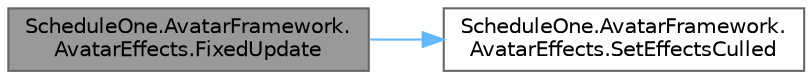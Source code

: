digraph "ScheduleOne.AvatarFramework.AvatarEffects.FixedUpdate"
{
 // LATEX_PDF_SIZE
  bgcolor="transparent";
  edge [fontname=Helvetica,fontsize=10,labelfontname=Helvetica,labelfontsize=10];
  node [fontname=Helvetica,fontsize=10,shape=box,height=0.2,width=0.4];
  rankdir="LR";
  Node1 [id="Node000001",label="ScheduleOne.AvatarFramework.\lAvatarEffects.FixedUpdate",height=0.2,width=0.4,color="gray40", fillcolor="grey60", style="filled", fontcolor="black",tooltip=" "];
  Node1 -> Node2 [id="edge1_Node000001_Node000002",color="steelblue1",style="solid",tooltip=" "];
  Node2 [id="Node000002",label="ScheduleOne.AvatarFramework.\lAvatarEffects.SetEffectsCulled",height=0.2,width=0.4,color="grey40", fillcolor="white", style="filled",URL="$class_schedule_one_1_1_avatar_framework_1_1_avatar_effects.html#a156301e6d475e7f8f6b375938277ae1e",tooltip=" "];
}
